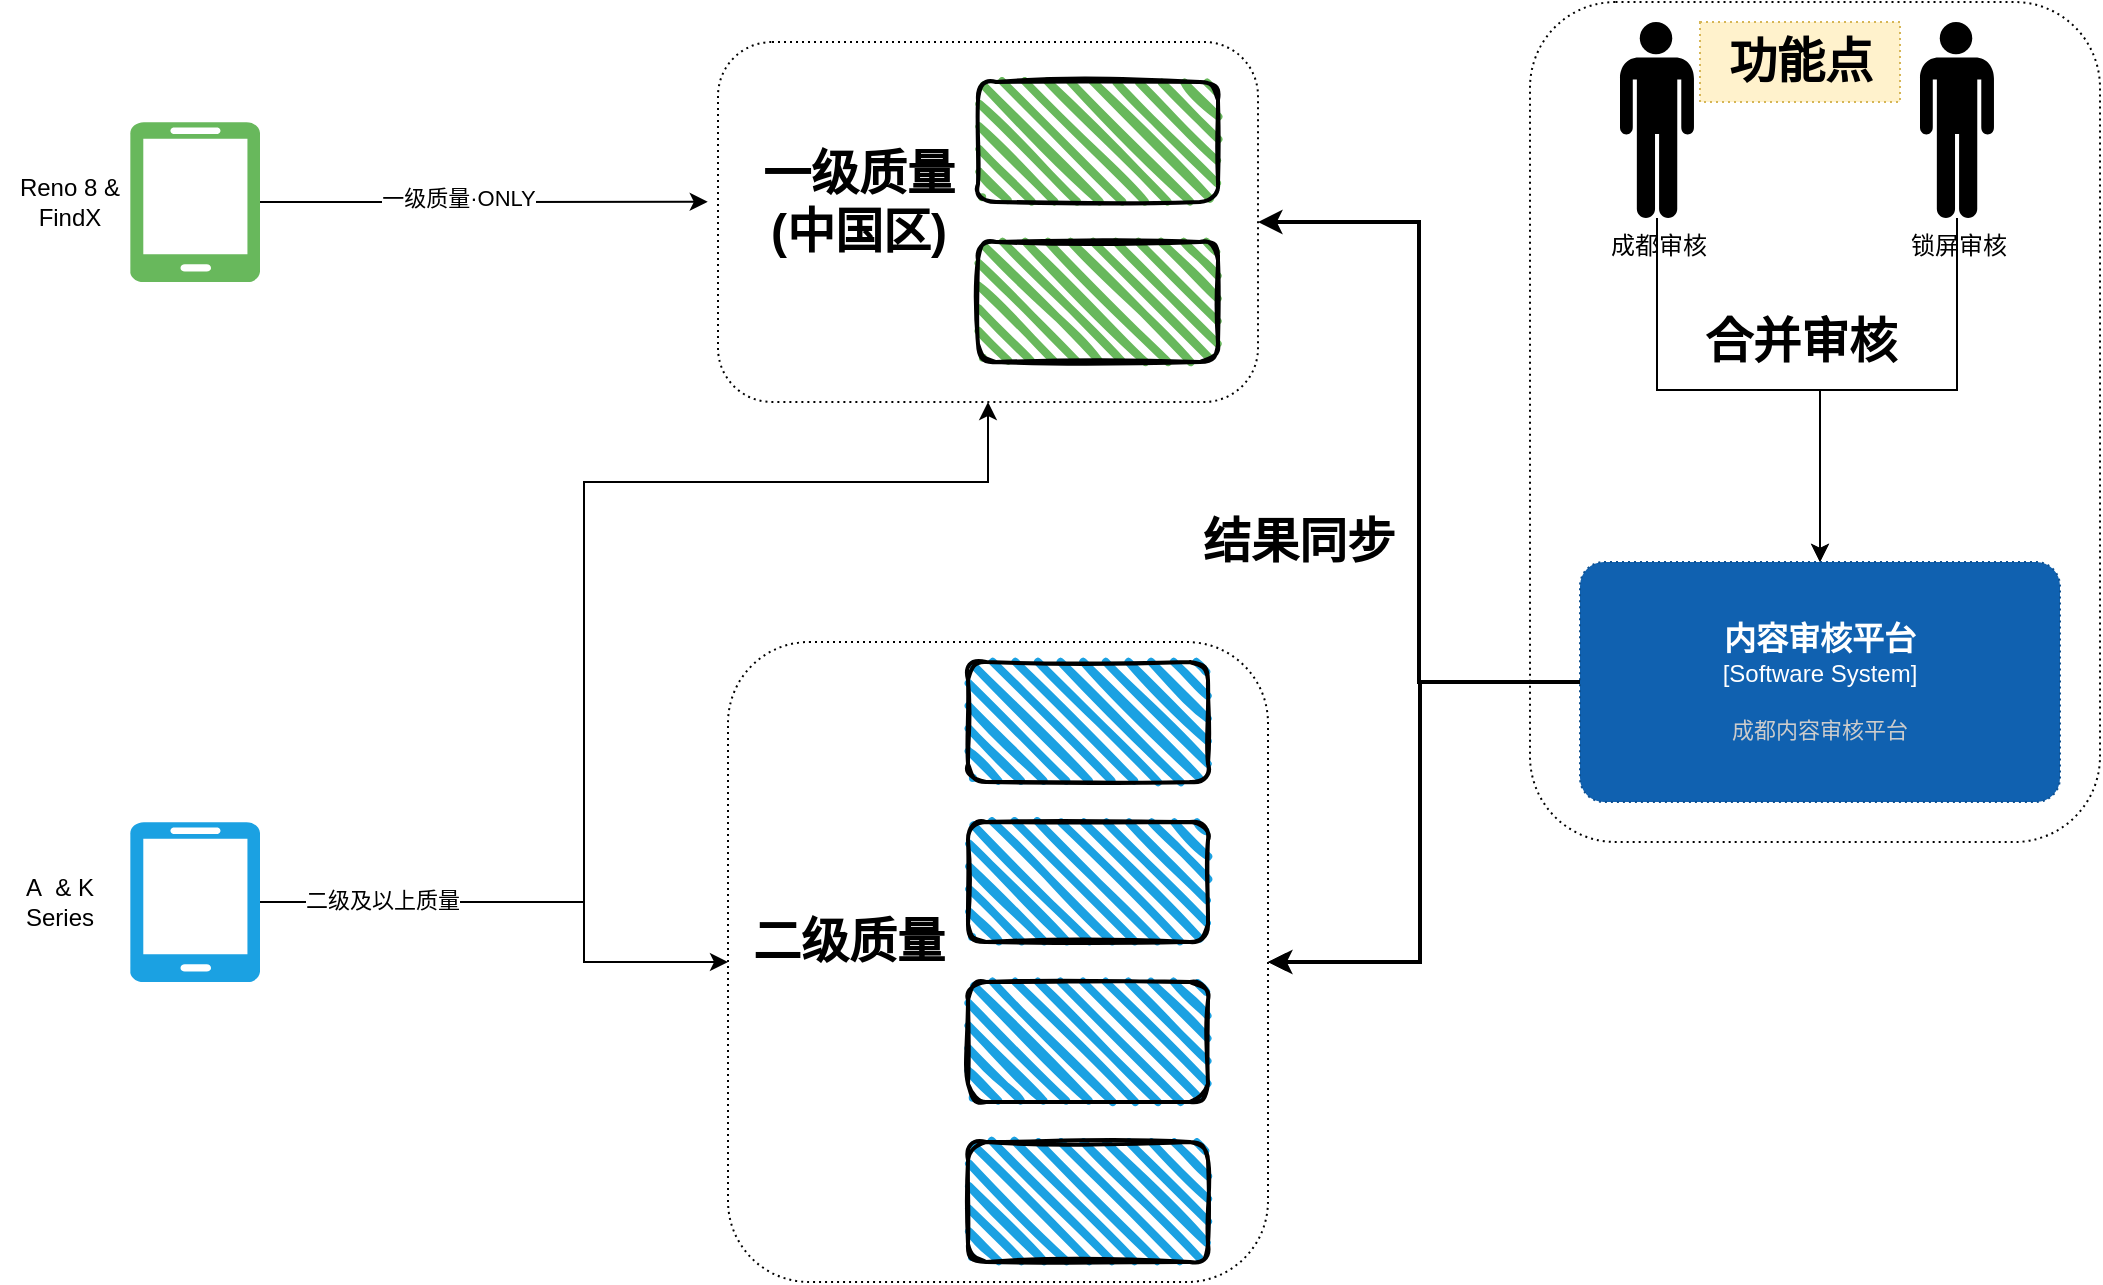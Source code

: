 <mxfile version="20.0.1" type="github">
  <diagram id="YwctwQ0RzExP9tocAWCt" name="Page-1">
    <mxGraphModel dx="1341" dy="826" grid="1" gridSize="10" guides="1" tooltips="1" connect="1" arrows="1" fold="1" page="1" pageScale="1" pageWidth="1100" pageHeight="850" math="0" shadow="0">
      <root>
        <mxCell id="0" />
        <mxCell id="1" parent="0" />
        <mxCell id="imtI-mBsETlMrwjX6EPf-19" value="" style="rounded=1;whiteSpace=wrap;html=1;fillColor=none;dashed=1;dashPattern=1 2;" vertex="1" parent="1">
          <mxGeometry x="795" y="60" width="285" height="420" as="geometry" />
        </mxCell>
        <mxCell id="KN3zhOOXSCsKJqI7j2EF-13" value="" style="rounded=1;whiteSpace=wrap;html=1;fillColor=none;dashed=1;dashPattern=1 2;" parent="1" vertex="1">
          <mxGeometry x="394" y="380" width="270" height="320" as="geometry" />
        </mxCell>
        <mxCell id="KN3zhOOXSCsKJqI7j2EF-16" value="" style="rounded=1;whiteSpace=wrap;html=1;fillColor=none;dashed=1;dashPattern=1 2;" parent="1" vertex="1">
          <mxGeometry x="389" y="80" width="270" height="180" as="geometry" />
        </mxCell>
        <mxCell id="KN3zhOOXSCsKJqI7j2EF-2" value="" style="rounded=1;whiteSpace=wrap;html=1;strokeWidth=2;fillWeight=4;hachureGap=8;hachureAngle=45;fillColor=#68B85C;sketch=1;" parent="1" vertex="1">
          <mxGeometry x="519" y="100" width="120" height="60" as="geometry" />
        </mxCell>
        <mxCell id="KN3zhOOXSCsKJqI7j2EF-3" value="" style="rounded=1;whiteSpace=wrap;html=1;strokeWidth=2;fillWeight=4;hachureGap=8;hachureAngle=45;fillColor=#68B85C;sketch=1;" parent="1" vertex="1">
          <mxGeometry x="519" y="180" width="120" height="60" as="geometry" />
        </mxCell>
        <mxCell id="KN3zhOOXSCsKJqI7j2EF-4" value="" style="rounded=1;whiteSpace=wrap;html=1;strokeWidth=2;fillWeight=4;hachureGap=8;hachureAngle=45;fillColor=#1ba1e2;sketch=1;" parent="1" vertex="1">
          <mxGeometry x="514" y="390" width="120" height="60" as="geometry" />
        </mxCell>
        <mxCell id="KN3zhOOXSCsKJqI7j2EF-5" value="" style="rounded=1;whiteSpace=wrap;html=1;strokeWidth=2;fillWeight=4;hachureGap=8;hachureAngle=45;fillColor=#1ba1e2;sketch=1;" parent="1" vertex="1">
          <mxGeometry x="514" y="470" width="120" height="60" as="geometry" />
        </mxCell>
        <mxCell id="KN3zhOOXSCsKJqI7j2EF-6" value="" style="rounded=1;whiteSpace=wrap;html=1;strokeWidth=2;fillWeight=4;hachureGap=8;hachureAngle=45;fillColor=#1ba1e2;sketch=1;" parent="1" vertex="1">
          <mxGeometry x="514" y="550" width="120" height="60" as="geometry" />
        </mxCell>
        <mxCell id="KN3zhOOXSCsKJqI7j2EF-7" value="" style="rounded=1;whiteSpace=wrap;html=1;strokeWidth=2;fillWeight=4;hachureGap=8;hachureAngle=45;fillColor=#1ba1e2;sketch=1;" parent="1" vertex="1">
          <mxGeometry x="514" y="630" width="120" height="60" as="geometry" />
        </mxCell>
        <mxCell id="KN3zhOOXSCsKJqI7j2EF-25" style="edgeStyle=orthogonalEdgeStyle;rounded=0;orthogonalLoop=1;jettySize=auto;html=1;entryX=-0.019;entryY=0.444;entryDx=0;entryDy=0;entryPerimeter=0;" parent="1" source="KN3zhOOXSCsKJqI7j2EF-10" target="KN3zhOOXSCsKJqI7j2EF-16" edge="1">
          <mxGeometry relative="1" as="geometry" />
        </mxCell>
        <mxCell id="KN3zhOOXSCsKJqI7j2EF-27" value="一级质量·ONLY" style="edgeLabel;html=1;align=center;verticalAlign=middle;resizable=0;points=[];" parent="KN3zhOOXSCsKJqI7j2EF-25" vertex="1" connectable="0">
          <mxGeometry x="-0.135" y="2" relative="1" as="geometry">
            <mxPoint x="2" as="offset" />
          </mxGeometry>
        </mxCell>
        <mxCell id="KN3zhOOXSCsKJqI7j2EF-10" value="" style="verticalLabelPosition=bottom;html=1;verticalAlign=top;align=center;strokeColor=none;fillColor=#68B85C;shape=mxgraph.azure.mobile;pointerEvents=1;" parent="1" vertex="1">
          <mxGeometry x="95" y="120" width="65" height="80" as="geometry" />
        </mxCell>
        <mxCell id="KN3zhOOXSCsKJqI7j2EF-23" style="edgeStyle=orthogonalEdgeStyle;rounded=0;orthogonalLoop=1;jettySize=auto;html=1;" parent="1" source="KN3zhOOXSCsKJqI7j2EF-12" target="KN3zhOOXSCsKJqI7j2EF-13" edge="1">
          <mxGeometry relative="1" as="geometry">
            <Array as="points">
              <mxPoint x="322" y="510" />
              <mxPoint x="322" y="540" />
            </Array>
          </mxGeometry>
        </mxCell>
        <mxCell id="KN3zhOOXSCsKJqI7j2EF-26" style="edgeStyle=orthogonalEdgeStyle;rounded=0;orthogonalLoop=1;jettySize=auto;html=1;entryX=0.5;entryY=1;entryDx=0;entryDy=0;exitX=1;exitY=0.5;exitDx=0;exitDy=0;exitPerimeter=0;" parent="1" source="KN3zhOOXSCsKJqI7j2EF-12" target="KN3zhOOXSCsKJqI7j2EF-16" edge="1">
          <mxGeometry relative="1" as="geometry">
            <Array as="points">
              <mxPoint x="322" y="510" />
              <mxPoint x="322" y="300" />
              <mxPoint x="524" y="300" />
            </Array>
          </mxGeometry>
        </mxCell>
        <mxCell id="KN3zhOOXSCsKJqI7j2EF-28" value="二级及以上质量" style="edgeLabel;html=1;align=center;verticalAlign=middle;resizable=0;points=[];" parent="KN3zhOOXSCsKJqI7j2EF-26" vertex="1" connectable="0">
          <mxGeometry x="-0.802" y="1" relative="1" as="geometry">
            <mxPoint as="offset" />
          </mxGeometry>
        </mxCell>
        <mxCell id="KN3zhOOXSCsKJqI7j2EF-12" value="" style="verticalLabelPosition=bottom;html=1;verticalAlign=top;align=center;strokeColor=none;fillColor=#1BA1E2;shape=mxgraph.azure.mobile;pointerEvents=1;" parent="1" vertex="1">
          <mxGeometry x="95" y="470" width="65" height="80" as="geometry" />
        </mxCell>
        <mxCell id="KN3zhOOXSCsKJqI7j2EF-15" value="二级质量" style="text;strokeColor=none;fillColor=none;html=1;fontSize=24;fontStyle=1;verticalAlign=middle;align=center;dashed=1;dashPattern=1 2;" parent="1" vertex="1">
          <mxGeometry x="404" y="510" width="100" height="40" as="geometry" />
        </mxCell>
        <mxCell id="KN3zhOOXSCsKJqI7j2EF-17" value="一级质量&lt;br&gt;(中国区)" style="text;strokeColor=none;fillColor=none;html=1;fontSize=24;fontStyle=1;verticalAlign=middle;align=center;dashed=1;dashPattern=1 2;" parent="1" vertex="1">
          <mxGeometry x="409" y="140" width="100" height="40" as="geometry" />
        </mxCell>
        <mxCell id="KN3zhOOXSCsKJqI7j2EF-18" value="Reno 8 &amp;amp; FindX" style="text;html=1;strokeColor=none;fillColor=none;align=center;verticalAlign=middle;whiteSpace=wrap;rounded=0;dashed=1;dashPattern=1 2;" parent="1" vertex="1">
          <mxGeometry x="35" y="145" width="60" height="30" as="geometry" />
        </mxCell>
        <mxCell id="KN3zhOOXSCsKJqI7j2EF-19" value="A&amp;nbsp; &amp;amp; K Series" style="text;html=1;strokeColor=none;fillColor=none;align=center;verticalAlign=middle;whiteSpace=wrap;rounded=0;dashed=1;dashPattern=1 2;" parent="1" vertex="1">
          <mxGeometry x="30" y="495" width="60" height="30" as="geometry" />
        </mxCell>
        <mxCell id="imtI-mBsETlMrwjX6EPf-10" style="edgeStyle=orthogonalEdgeStyle;rounded=0;orthogonalLoop=1;jettySize=auto;html=1;entryX=0.5;entryY=0;entryDx=0;entryDy=0;entryPerimeter=0;" edge="1" parent="1" source="imtI-mBsETlMrwjX6EPf-5" target="imtI-mBsETlMrwjX6EPf-9">
          <mxGeometry relative="1" as="geometry" />
        </mxCell>
        <mxCell id="imtI-mBsETlMrwjX6EPf-5" value="成都审核" style="shape=mxgraph.signs.people.man_1;html=1;pointerEvents=1;fillColor=#000000;strokeColor=none;verticalLabelPosition=bottom;verticalAlign=top;align=center;dashed=1;dashPattern=1 2;" vertex="1" parent="1">
          <mxGeometry x="840" y="70" width="37" height="98" as="geometry" />
        </mxCell>
        <mxCell id="imtI-mBsETlMrwjX6EPf-11" style="edgeStyle=orthogonalEdgeStyle;rounded=0;orthogonalLoop=1;jettySize=auto;html=1;entryX=0.5;entryY=0;entryDx=0;entryDy=0;entryPerimeter=0;" edge="1" parent="1" source="imtI-mBsETlMrwjX6EPf-6" target="imtI-mBsETlMrwjX6EPf-9">
          <mxGeometry relative="1" as="geometry" />
        </mxCell>
        <mxCell id="imtI-mBsETlMrwjX6EPf-6" value="锁屏审核" style="shape=mxgraph.signs.people.man_1;html=1;pointerEvents=1;fillColor=#000000;strokeColor=none;verticalLabelPosition=bottom;verticalAlign=top;align=center;dashed=1;dashPattern=1 2;" vertex="1" parent="1">
          <mxGeometry x="990" y="70" width="37" height="98" as="geometry" />
        </mxCell>
        <mxCell id="imtI-mBsETlMrwjX6EPf-14" style="edgeStyle=orthogonalEdgeStyle;rounded=0;orthogonalLoop=1;jettySize=auto;html=1;entryX=1;entryY=0.5;entryDx=0;entryDy=0;" edge="1" parent="1" source="imtI-mBsETlMrwjX6EPf-9" target="KN3zhOOXSCsKJqI7j2EF-13">
          <mxGeometry relative="1" as="geometry">
            <Array as="points">
              <mxPoint x="740" y="400" />
              <mxPoint x="740" y="540" />
            </Array>
          </mxGeometry>
        </mxCell>
        <mxCell id="imtI-mBsETlMrwjX6EPf-17" style="edgeStyle=orthogonalEdgeStyle;rounded=0;orthogonalLoop=1;jettySize=auto;html=1;entryX=1;entryY=0.5;entryDx=0;entryDy=0;strokeWidth=2;" edge="1" parent="1" source="imtI-mBsETlMrwjX6EPf-9" target="KN3zhOOXSCsKJqI7j2EF-16">
          <mxGeometry relative="1" as="geometry" />
        </mxCell>
        <object placeholders="1" c4Name="内容审核平台" c4Type="Software System" c4Description="成都内容审核平台" label="&lt;font style=&quot;font-size: 16px&quot;&gt;&lt;b&gt;%c4Name%&lt;/b&gt;&lt;/font&gt;&lt;div&gt;[%c4Type%]&lt;/div&gt;&lt;br&gt;&lt;div&gt;&lt;font style=&quot;font-size: 11px&quot;&gt;&lt;font color=&quot;#cccccc&quot;&gt;%c4Description%&lt;/font&gt;&lt;/div&gt;" id="imtI-mBsETlMrwjX6EPf-9">
          <mxCell style="rounded=1;whiteSpace=wrap;html=1;labelBackgroundColor=none;fillColor=#1061B0;fontColor=#ffffff;align=center;arcSize=10;strokeColor=#0D5091;metaEdit=1;resizable=0;points=[[0.25,0,0],[0.5,0,0],[0.75,0,0],[1,0.25,0],[1,0.5,0],[1,0.75,0],[0.75,1,0],[0.5,1,0],[0.25,1,0],[0,0.75,0],[0,0.5,0],[0,0.25,0]];dashed=1;dashPattern=1 2;" vertex="1" parent="1">
            <mxGeometry x="820" y="340" width="240" height="120" as="geometry" />
          </mxCell>
        </object>
        <mxCell id="imtI-mBsETlMrwjX6EPf-12" value="合并审核" style="text;strokeColor=none;fillColor=none;html=1;fontSize=24;fontStyle=1;verticalAlign=middle;align=center;dashed=1;dashPattern=1 2;" vertex="1" parent="1">
          <mxGeometry x="880" y="210" width="100" height="40" as="geometry" />
        </mxCell>
        <mxCell id="imtI-mBsETlMrwjX6EPf-15" style="edgeStyle=orthogonalEdgeStyle;rounded=0;orthogonalLoop=1;jettySize=auto;html=1;entryX=1;entryY=0.5;entryDx=0;entryDy=0;strokeWidth=2;" edge="1" parent="1">
          <mxGeometry relative="1" as="geometry">
            <mxPoint x="820" y="400" as="sourcePoint" />
            <mxPoint x="664" y="540" as="targetPoint" />
            <Array as="points">
              <mxPoint x="740" y="400" />
              <mxPoint x="740" y="540" />
            </Array>
          </mxGeometry>
        </mxCell>
        <mxCell id="imtI-mBsETlMrwjX6EPf-18" value="结果同步" style="text;strokeColor=none;fillColor=none;html=1;fontSize=24;fontStyle=1;verticalAlign=middle;align=center;dashed=1;dashPattern=1 2;" vertex="1" parent="1">
          <mxGeometry x="639" y="310" width="80" height="40" as="geometry" />
        </mxCell>
        <mxCell id="imtI-mBsETlMrwjX6EPf-20" value="功能点" style="text;strokeColor=#d6b656;fillColor=#fff2cc;html=1;fontSize=24;fontStyle=1;verticalAlign=middle;align=center;dashed=1;dashPattern=1 2;" vertex="1" parent="1">
          <mxGeometry x="880" y="70" width="100" height="40" as="geometry" />
        </mxCell>
      </root>
    </mxGraphModel>
  </diagram>
</mxfile>
